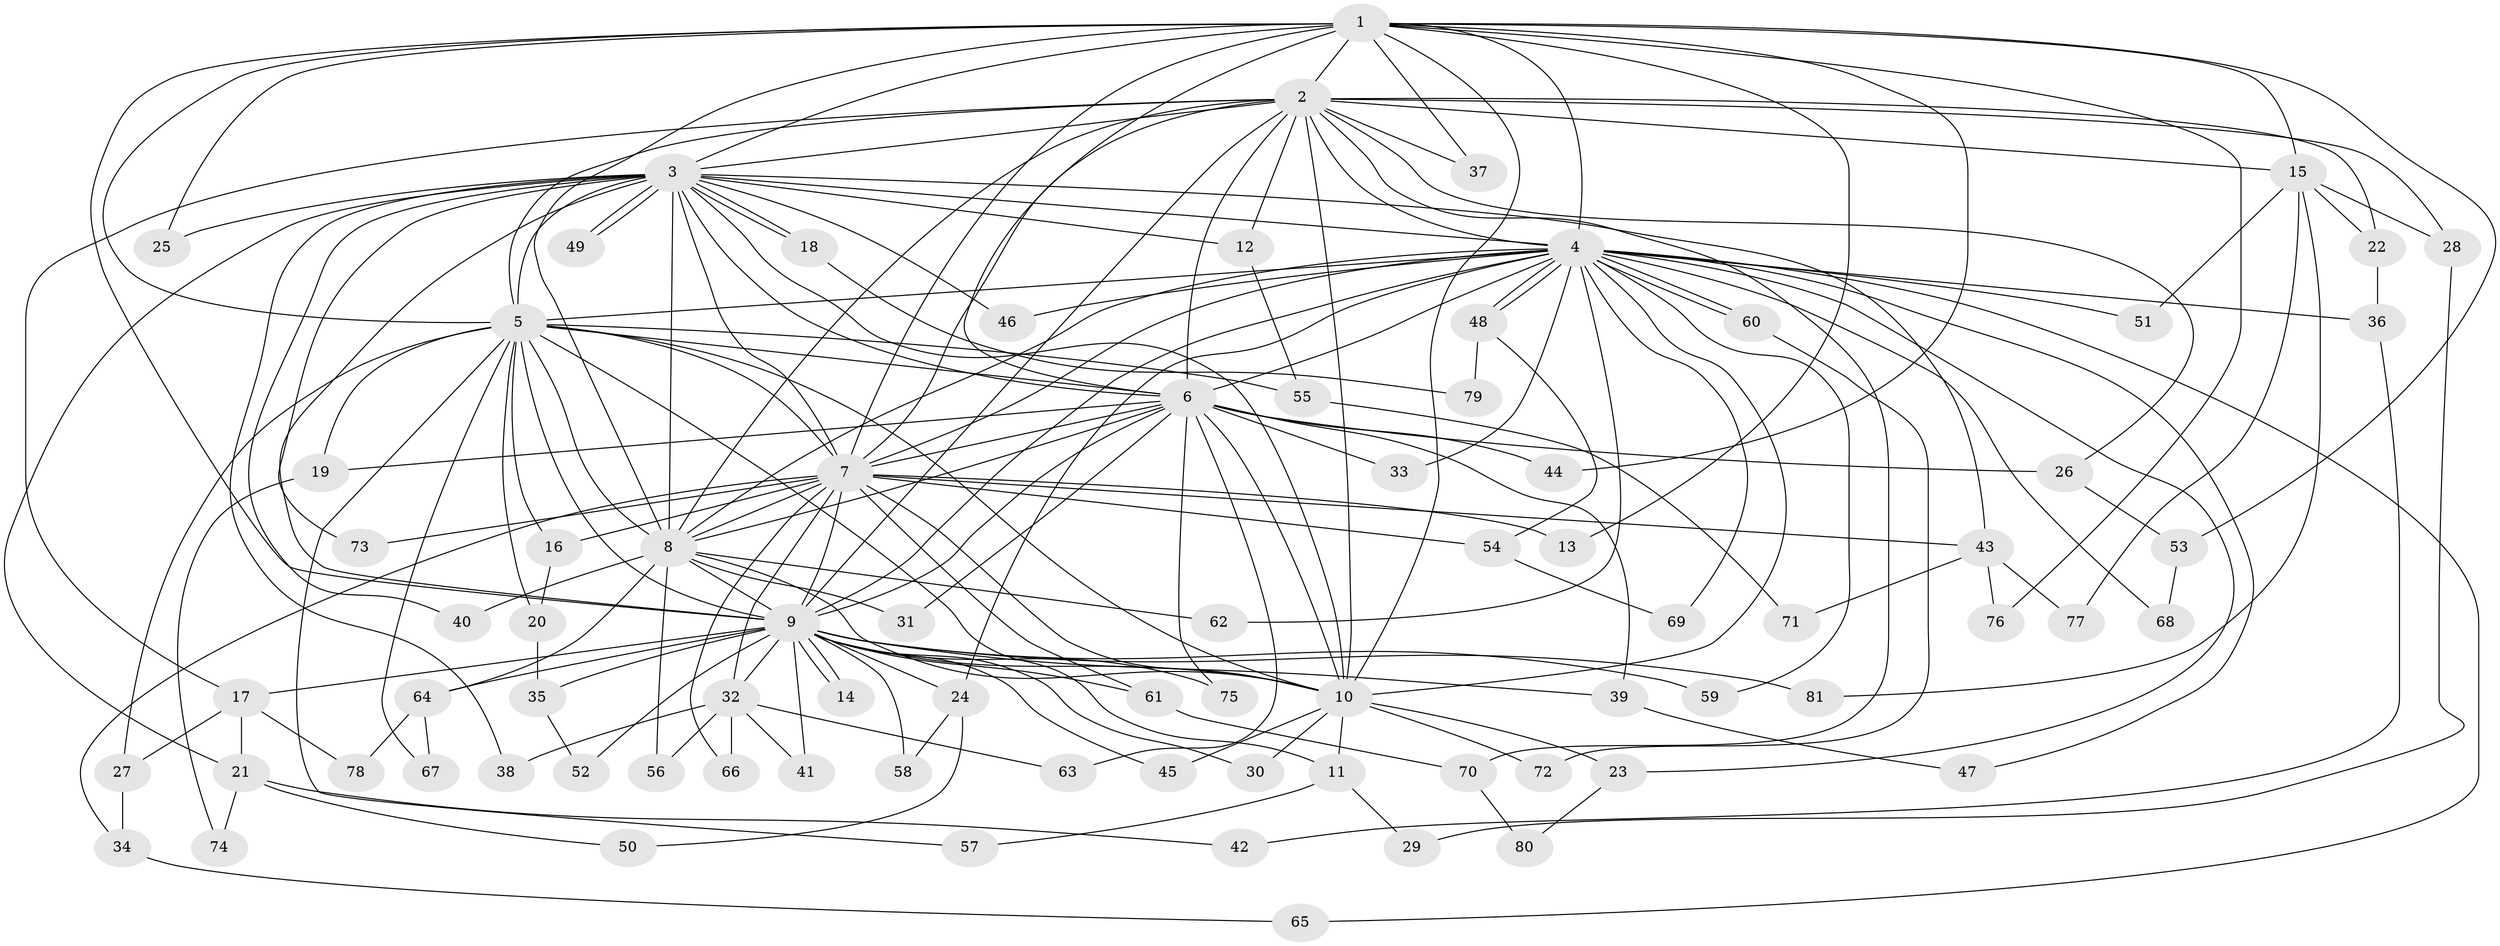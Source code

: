 // Generated by graph-tools (version 1.1) at 2025/11/02/27/25 16:11:06]
// undirected, 81 vertices, 187 edges
graph export_dot {
graph [start="1"]
  node [color=gray90,style=filled];
  1;
  2;
  3;
  4;
  5;
  6;
  7;
  8;
  9;
  10;
  11;
  12;
  13;
  14;
  15;
  16;
  17;
  18;
  19;
  20;
  21;
  22;
  23;
  24;
  25;
  26;
  27;
  28;
  29;
  30;
  31;
  32;
  33;
  34;
  35;
  36;
  37;
  38;
  39;
  40;
  41;
  42;
  43;
  44;
  45;
  46;
  47;
  48;
  49;
  50;
  51;
  52;
  53;
  54;
  55;
  56;
  57;
  58;
  59;
  60;
  61;
  62;
  63;
  64;
  65;
  66;
  67;
  68;
  69;
  70;
  71;
  72;
  73;
  74;
  75;
  76;
  77;
  78;
  79;
  80;
  81;
  1 -- 2;
  1 -- 3;
  1 -- 4;
  1 -- 5;
  1 -- 6;
  1 -- 7;
  1 -- 8;
  1 -- 9;
  1 -- 10;
  1 -- 13;
  1 -- 15;
  1 -- 25;
  1 -- 37;
  1 -- 44;
  1 -- 53;
  1 -- 76;
  2 -- 3;
  2 -- 4;
  2 -- 5;
  2 -- 6;
  2 -- 7;
  2 -- 8;
  2 -- 9;
  2 -- 10;
  2 -- 12;
  2 -- 15;
  2 -- 17;
  2 -- 22;
  2 -- 26;
  2 -- 28;
  2 -- 37;
  2 -- 70;
  3 -- 4;
  3 -- 5;
  3 -- 6;
  3 -- 7;
  3 -- 8;
  3 -- 9;
  3 -- 10;
  3 -- 12;
  3 -- 18;
  3 -- 18;
  3 -- 21;
  3 -- 25;
  3 -- 38;
  3 -- 40;
  3 -- 43;
  3 -- 46;
  3 -- 49;
  3 -- 49;
  3 -- 73;
  4 -- 5;
  4 -- 6;
  4 -- 7;
  4 -- 8;
  4 -- 9;
  4 -- 10;
  4 -- 23;
  4 -- 24;
  4 -- 33;
  4 -- 36;
  4 -- 46;
  4 -- 47;
  4 -- 48;
  4 -- 48;
  4 -- 51;
  4 -- 59;
  4 -- 60;
  4 -- 60;
  4 -- 62;
  4 -- 65;
  4 -- 68;
  4 -- 69;
  5 -- 6;
  5 -- 7;
  5 -- 8;
  5 -- 9;
  5 -- 10;
  5 -- 11;
  5 -- 16;
  5 -- 19;
  5 -- 20;
  5 -- 27;
  5 -- 55;
  5 -- 57;
  5 -- 67;
  6 -- 7;
  6 -- 8;
  6 -- 9;
  6 -- 10;
  6 -- 19;
  6 -- 26;
  6 -- 31;
  6 -- 33;
  6 -- 39;
  6 -- 44;
  6 -- 63;
  6 -- 75;
  7 -- 8;
  7 -- 9;
  7 -- 10;
  7 -- 13;
  7 -- 16;
  7 -- 32;
  7 -- 34;
  7 -- 43;
  7 -- 54;
  7 -- 61;
  7 -- 66;
  7 -- 73;
  8 -- 9;
  8 -- 10;
  8 -- 31;
  8 -- 40;
  8 -- 56;
  8 -- 62;
  8 -- 64;
  9 -- 10;
  9 -- 14;
  9 -- 14;
  9 -- 17;
  9 -- 24;
  9 -- 30;
  9 -- 32;
  9 -- 35;
  9 -- 39;
  9 -- 41;
  9 -- 45;
  9 -- 52;
  9 -- 58;
  9 -- 59;
  9 -- 61;
  9 -- 64;
  9 -- 75;
  9 -- 81;
  10 -- 11;
  10 -- 23;
  10 -- 30;
  10 -- 45;
  10 -- 72;
  11 -- 29;
  11 -- 57;
  12 -- 55;
  15 -- 22;
  15 -- 28;
  15 -- 51;
  15 -- 77;
  15 -- 81;
  16 -- 20;
  17 -- 21;
  17 -- 27;
  17 -- 78;
  18 -- 79;
  19 -- 74;
  20 -- 35;
  21 -- 42;
  21 -- 50;
  21 -- 74;
  22 -- 36;
  23 -- 80;
  24 -- 50;
  24 -- 58;
  26 -- 53;
  27 -- 34;
  28 -- 29;
  32 -- 38;
  32 -- 41;
  32 -- 56;
  32 -- 63;
  32 -- 66;
  34 -- 65;
  35 -- 52;
  36 -- 42;
  39 -- 47;
  43 -- 71;
  43 -- 76;
  43 -- 77;
  48 -- 54;
  48 -- 79;
  53 -- 68;
  54 -- 69;
  55 -- 71;
  60 -- 72;
  61 -- 70;
  64 -- 67;
  64 -- 78;
  70 -- 80;
}
